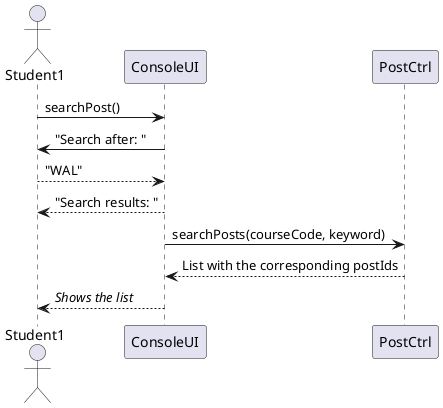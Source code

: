 @startuml
actor Student1
Student1 -> ConsoleUI: searchPost()
ConsoleUI -> Student1: "Search after: "
Student1 --> ConsoleUI: "WAL"
ConsoleUI --> Student1: "Search results: "
ConsoleUI -> PostCtrl: searchPosts(courseCode, keyword)
PostCtrl --> ConsoleUI: List with the corresponding postIds
ConsoleUI --> Student1: //Shows the list//
@enduml
